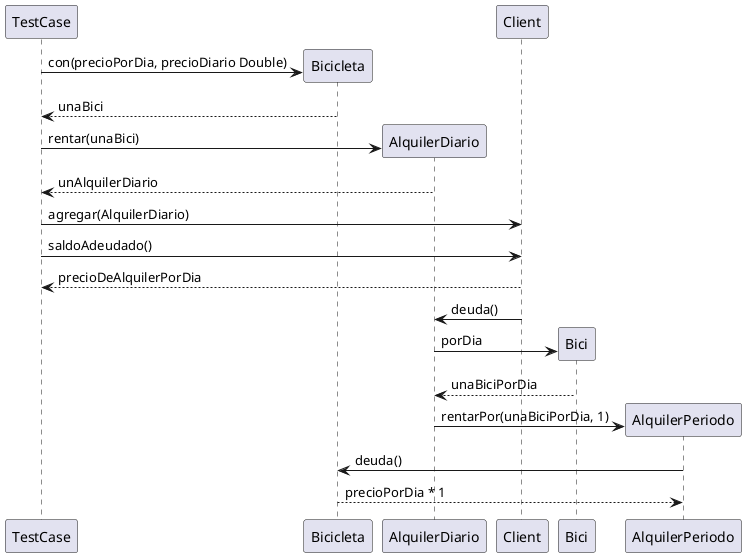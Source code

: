 @startuml

TestCase -> Bicicleta ** : con(precioPorDia, precioDiario Double)
return unaBici
TestCase -> AlquilerDiario ** : rentar(unaBici)
return unAlquilerDiario
TestCase -> Client: agregar(AlquilerDiario)

TestCase -> Client: saldoAdeudado()
return precioDeAlquilerPorDia
Client -> AlquilerDiario: deuda()

AlquilerDiario -> Bici ** : porDia
return unaBiciPorDia

AlquilerDiario -> AlquilerPeriodo ** : rentarPor(unaBiciPorDia, 1)

AlquilerPeriodo -> Bicicleta: deuda()
return precioPorDia * 1

@enduml 
